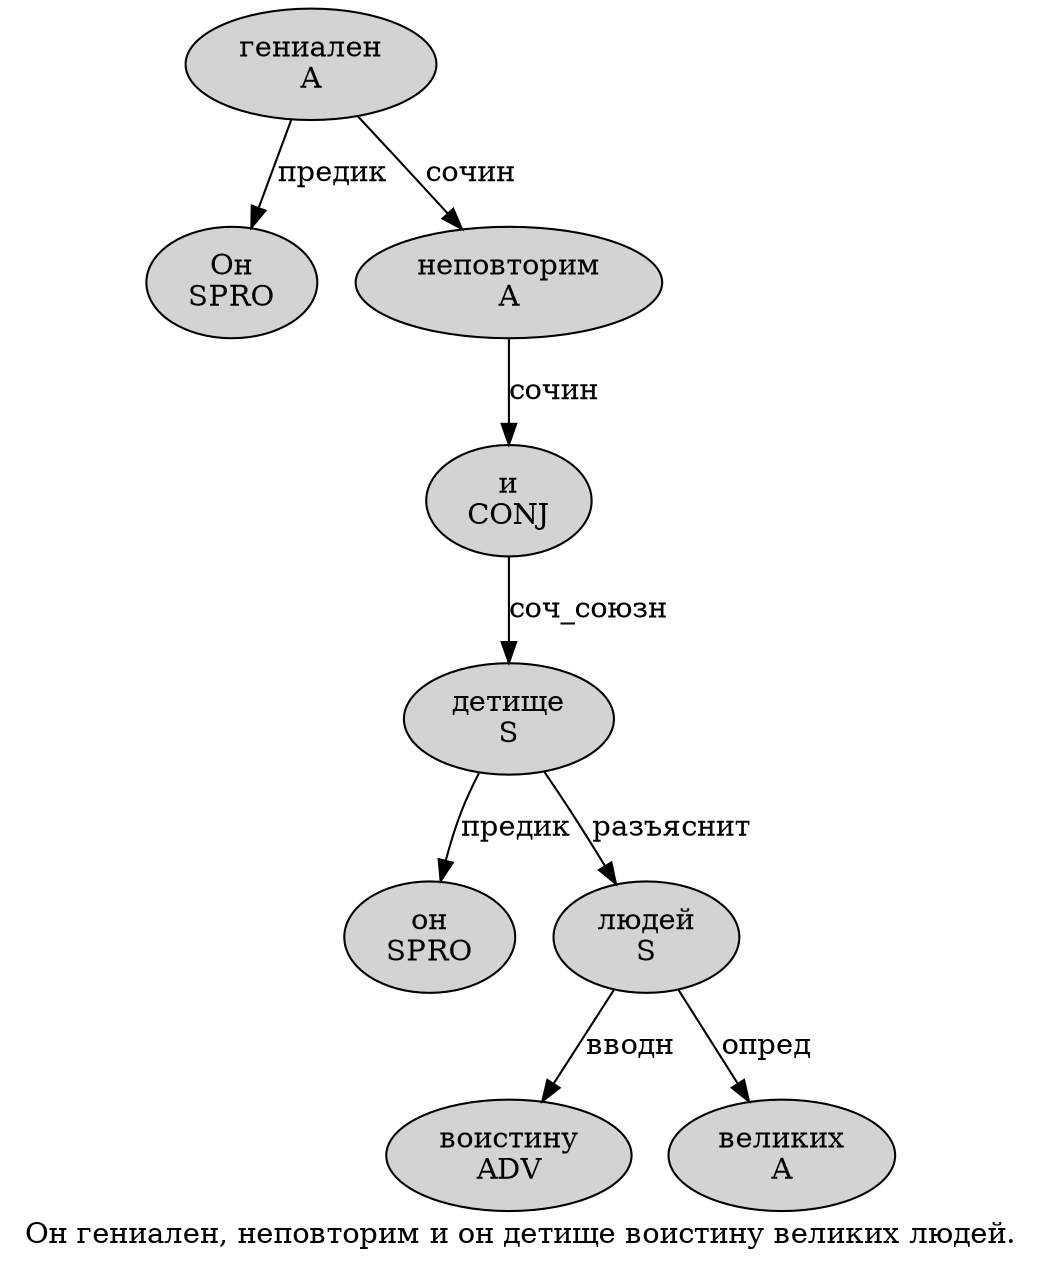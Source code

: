 digraph SENTENCE_1901 {
	graph [label="Он гениален, неповторим и он детище воистину великих людей."]
	node [style=filled]
		0 [label="Он
SPRO" color="" fillcolor=lightgray penwidth=1 shape=ellipse]
		1 [label="гениален
A" color="" fillcolor=lightgray penwidth=1 shape=ellipse]
		3 [label="неповторим
A" color="" fillcolor=lightgray penwidth=1 shape=ellipse]
		4 [label="и
CONJ" color="" fillcolor=lightgray penwidth=1 shape=ellipse]
		5 [label="он
SPRO" color="" fillcolor=lightgray penwidth=1 shape=ellipse]
		6 [label="детище
S" color="" fillcolor=lightgray penwidth=1 shape=ellipse]
		7 [label="воистину
ADV" color="" fillcolor=lightgray penwidth=1 shape=ellipse]
		8 [label="великих
A" color="" fillcolor=lightgray penwidth=1 shape=ellipse]
		9 [label="людей
S" color="" fillcolor=lightgray penwidth=1 shape=ellipse]
			3 -> 4 [label="сочин"]
			9 -> 7 [label="вводн"]
			9 -> 8 [label="опред"]
			1 -> 0 [label="предик"]
			1 -> 3 [label="сочин"]
			6 -> 5 [label="предик"]
			6 -> 9 [label="разъяснит"]
			4 -> 6 [label="соч_союзн"]
}